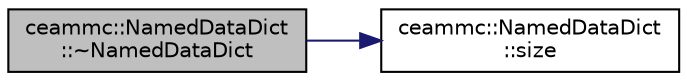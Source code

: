 digraph "ceammc::NamedDataDict::~NamedDataDict"
{
  edge [fontname="Helvetica",fontsize="10",labelfontname="Helvetica",labelfontsize="10"];
  node [fontname="Helvetica",fontsize="10",shape=record];
  rankdir="LR";
  Node1 [label="ceammc::NamedDataDict\l::~NamedDataDict",height=0.2,width=0.4,color="black", fillcolor="grey75", style="filled" fontcolor="black"];
  Node1 -> Node2 [color="midnightblue",fontsize="10",style="solid",fontname="Helvetica"];
  Node2 [label="ceammc::NamedDataDict\l::size",height=0.2,width=0.4,color="black", fillcolor="white", style="filled",URL="$classceammc_1_1_named_data_dict.html#a81bd139bfb502a9e068d43718647e43a",tooltip="size of dictionary - number of key/value pairs. "];
}

